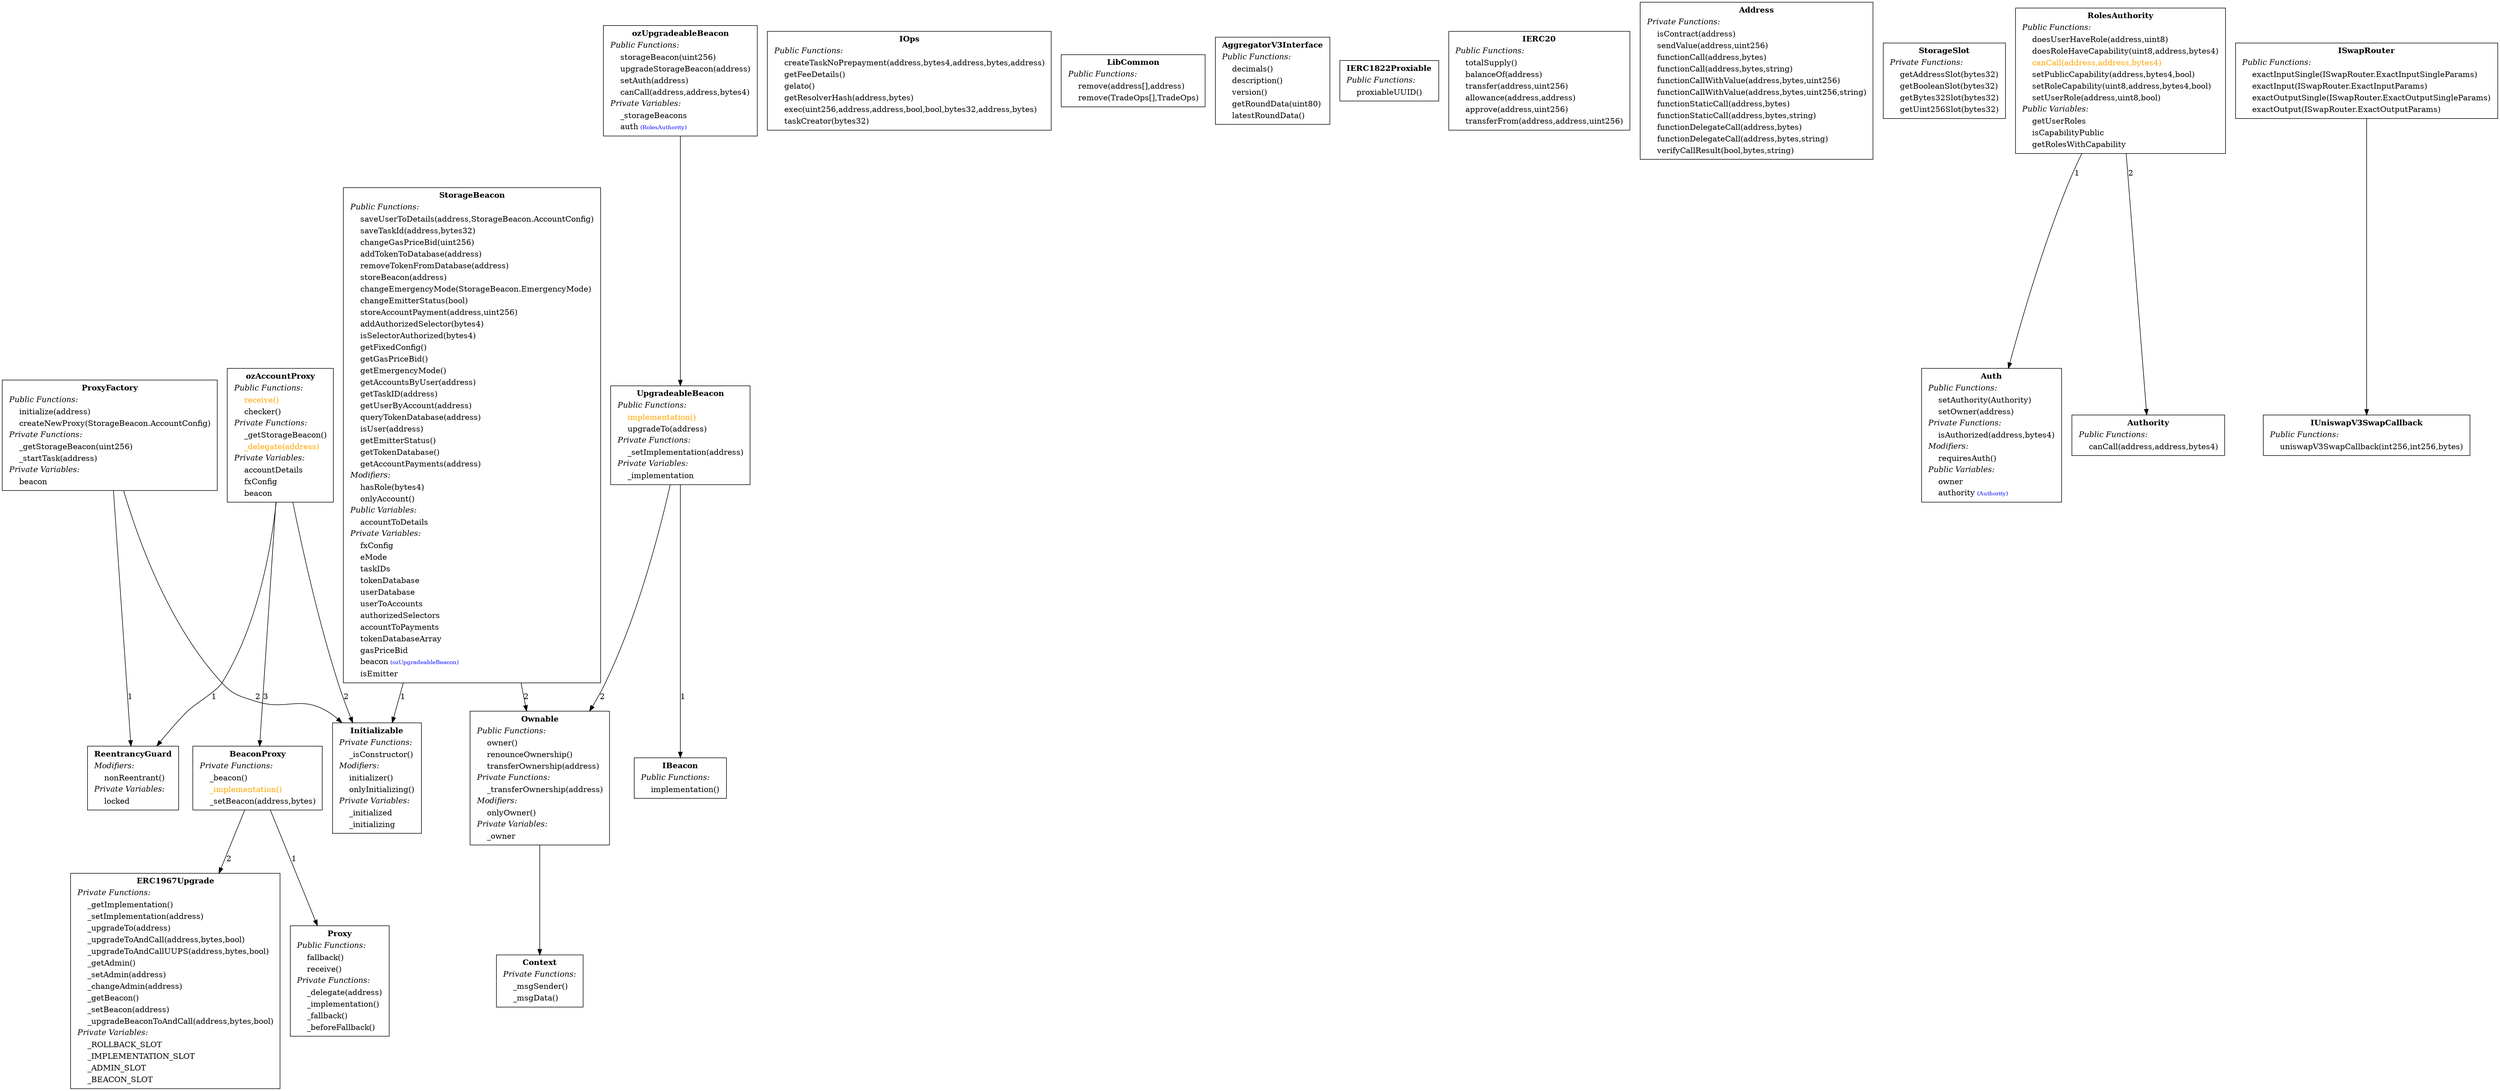 digraph "" {
ProxyFactory -> ReentrancyGuard [ label="1" ];
ProxyFactory -> Initializable [ label="2" ];
ProxyFactory[shape="box"label=< <TABLE border="0"><TR><TD align="center"><B>ProxyFactory</B></TD></TR><TR><TD align="left"><I>Public Functions:</I></TD></TR><TR><TD align="left">    initialize(address)</TD></TR><TR><TD align="left">    createNewProxy(StorageBeacon.AccountConfig)</TD></TR><TR><TD align="left"><I>Private Functions:</I></TD></TR><TR><TD align="left">    _getStorageBeacon(uint256)</TD></TR><TR><TD align="left">    _startTask(address)</TD></TR><TR><TD align="left"><I>Private Variables:</I></TD></TR><TR><TD align="left">    beacon</TD></TR></TABLE> >];

StorageBeacon -> Initializable [ label="1" ];
StorageBeacon -> Ownable [ label="2" ];
StorageBeacon[shape="box"label=< <TABLE border="0"><TR><TD align="center"><B>StorageBeacon</B></TD></TR><TR><TD align="left"><I>Public Functions:</I></TD></TR><TR><TD align="left">    saveUserToDetails(address,StorageBeacon.AccountConfig)</TD></TR><TR><TD align="left">    saveTaskId(address,bytes32)</TD></TR><TR><TD align="left">    changeGasPriceBid(uint256)</TD></TR><TR><TD align="left">    addTokenToDatabase(address)</TD></TR><TR><TD align="left">    removeTokenFromDatabase(address)</TD></TR><TR><TD align="left">    storeBeacon(address)</TD></TR><TR><TD align="left">    changeEmergencyMode(StorageBeacon.EmergencyMode)</TD></TR><TR><TD align="left">    changeEmitterStatus(bool)</TD></TR><TR><TD align="left">    storeAccountPayment(address,uint256)</TD></TR><TR><TD align="left">    addAuthorizedSelector(bytes4)</TD></TR><TR><TD align="left">    isSelectorAuthorized(bytes4)</TD></TR><TR><TD align="left">    getFixedConfig()</TD></TR><TR><TD align="left">    getGasPriceBid()</TD></TR><TR><TD align="left">    getEmergencyMode()</TD></TR><TR><TD align="left">    getAccountsByUser(address)</TD></TR><TR><TD align="left">    getTaskID(address)</TD></TR><TR><TD align="left">    getUserByAccount(address)</TD></TR><TR><TD align="left">    queryTokenDatabase(address)</TD></TR><TR><TD align="left">    isUser(address)</TD></TR><TR><TD align="left">    getEmitterStatus()</TD></TR><TR><TD align="left">    getTokenDatabase()</TD></TR><TR><TD align="left">    getAccountPayments(address)</TD></TR><TR><TD align="left"><I>Modifiers:</I></TD></TR><TR><TD align="left">    hasRole(bytes4)</TD></TR><TR><TD align="left">    onlyAccount()</TD></TR><TR><TD align="left"><I>Public Variables:</I></TD></TR><TR><TD align="left">    accountToDetails</TD></TR><TR><TD align="left"><I>Private Variables:</I></TD></TR><TR><TD align="left">    fxConfig</TD></TR><TR><TD align="left">    eMode</TD></TR><TR><TD align="left">    taskIDs</TD></TR><TR><TD align="left">    tokenDatabase</TD></TR><TR><TD align="left">    userDatabase</TD></TR><TR><TD align="left">    userToAccounts</TD></TR><TR><TD align="left">    authorizedSelectors</TD></TR><TR><TD align="left">    accountToPayments</TD></TR><TR><TD align="left">    tokenDatabaseArray</TD></TR><TR><TD align="left">    gasPriceBid</TD></TR><TR><TD align="left">    beacon<font color="blue" POINT-SIZE="10"> (ozUpgradeableBeacon)</font></TD></TR><TR><TD align="left">    isEmitter</TD></TR></TABLE> >];

ozAccountProxy -> ReentrancyGuard [ label="1" ];
ozAccountProxy -> Initializable [ label="2" ];
ozAccountProxy -> BeaconProxy [ label="3" ];
ozAccountProxy[shape="box"label=< <TABLE border="0"><TR><TD align="center"><B>ozAccountProxy</B></TD></TR><TR><TD align="left"><I>Public Functions:</I></TD></TR><TR><TD align="left"><font color="#FFA500">    receive()</font></TD></TR><TR><TD align="left">    checker()</TD></TR><TR><TD align="left"><I>Private Functions:</I></TD></TR><TR><TD align="left">    _getStorageBeacon()</TD></TR><TR><TD align="left"><font color="#FFA500">    _delegate(address)</font></TD></TR><TR><TD align="left"><I>Private Variables:</I></TD></TR><TR><TD align="left">    accountDetails</TD></TR><TR><TD align="left">    fxConfig</TD></TR><TR><TD align="left">    beacon</TD></TR></TABLE> >];

ozUpgradeableBeacon -> UpgradeableBeacon;
ozUpgradeableBeacon[shape="box"label=< <TABLE border="0"><TR><TD align="center"><B>ozUpgradeableBeacon</B></TD></TR><TR><TD align="left"><I>Public Functions:</I></TD></TR><TR><TD align="left">    storageBeacon(uint256)</TD></TR><TR><TD align="left">    upgradeStorageBeacon(address)</TD></TR><TR><TD align="left">    setAuth(address)</TD></TR><TR><TD align="left">    canCall(address,address,bytes4)</TD></TR><TR><TD align="left"><I>Private Variables:</I></TD></TR><TR><TD align="left">    _storageBeacons</TD></TR><TR><TD align="left">    auth<font color="blue" POINT-SIZE="10"> (RolesAuthority)</font></TD></TR></TABLE> >];

IOps[shape="box"label=< <TABLE border="0"><TR><TD align="center"><B>IOps</B></TD></TR><TR><TD align="left"><I>Public Functions:</I></TD></TR><TR><TD align="left">    createTaskNoPrepayment(address,bytes4,address,bytes,address)</TD></TR><TR><TD align="left">    getFeeDetails()</TD></TR><TR><TD align="left">    gelato()</TD></TR><TR><TD align="left">    getResolverHash(address,bytes)</TD></TR><TR><TD align="left">    exec(uint256,address,address,bool,bool,bytes32,address,bytes)</TD></TR><TR><TD align="left">    taskCreator(bytes32)</TD></TR></TABLE> >];

LibCommon[shape="box"label=< <TABLE border="0"><TR><TD align="center"><B>LibCommon</B></TD></TR><TR><TD align="left"><I>Public Functions:</I></TD></TR><TR><TD align="left">    remove(address[],address)</TD></TR><TR><TD align="left">    remove(TradeOps[],TradeOps)</TD></TR></TABLE> >];

AggregatorV3Interface[shape="box"label=< <TABLE border="0"><TR><TD align="center"><B>AggregatorV3Interface</B></TD></TR><TR><TD align="left"><I>Public Functions:</I></TD></TR><TR><TD align="left">    decimals()</TD></TR><TR><TD align="left">    description()</TD></TR><TR><TD align="left">    version()</TD></TR><TR><TD align="left">    getRoundData(uint80)</TD></TR><TR><TD align="left">    latestRoundData()</TD></TR></TABLE> >];

Ownable -> Context;
Ownable[shape="box"label=< <TABLE border="0"><TR><TD align="center"><B>Ownable</B></TD></TR><TR><TD align="left"><I>Public Functions:</I></TD></TR><TR><TD align="left">    owner()</TD></TR><TR><TD align="left">    renounceOwnership()</TD></TR><TR><TD align="left">    transferOwnership(address)</TD></TR><TR><TD align="left"><I>Private Functions:</I></TD></TR><TR><TD align="left">    _transferOwnership(address)</TD></TR><TR><TD align="left"><I>Modifiers:</I></TD></TR><TR><TD align="left">    onlyOwner()</TD></TR><TR><TD align="left"><I>Private Variables:</I></TD></TR><TR><TD align="left">    _owner</TD></TR></TABLE> >];

IERC1822Proxiable[shape="box"label=< <TABLE border="0"><TR><TD align="center"><B>IERC1822Proxiable</B></TD></TR><TR><TD align="left"><I>Public Functions:</I></TD></TR><TR><TD align="left">    proxiableUUID()</TD></TR></TABLE> >];

ERC1967Upgrade[shape="box"label=< <TABLE border="0"><TR><TD align="center"><B>ERC1967Upgrade</B></TD></TR><TR><TD align="left"><I>Private Functions:</I></TD></TR><TR><TD align="left">    _getImplementation()</TD></TR><TR><TD align="left">    _setImplementation(address)</TD></TR><TR><TD align="left">    _upgradeTo(address)</TD></TR><TR><TD align="left">    _upgradeToAndCall(address,bytes,bool)</TD></TR><TR><TD align="left">    _upgradeToAndCallUUPS(address,bytes,bool)</TD></TR><TR><TD align="left">    _getAdmin()</TD></TR><TR><TD align="left">    _setAdmin(address)</TD></TR><TR><TD align="left">    _changeAdmin(address)</TD></TR><TR><TD align="left">    _getBeacon()</TD></TR><TR><TD align="left">    _setBeacon(address)</TD></TR><TR><TD align="left">    _upgradeBeaconToAndCall(address,bytes,bool)</TD></TR><TR><TD align="left"><I>Private Variables:</I></TD></TR><TR><TD align="left">    _ROLLBACK_SLOT</TD></TR><TR><TD align="left">    _IMPLEMENTATION_SLOT</TD></TR><TR><TD align="left">    _ADMIN_SLOT</TD></TR><TR><TD align="left">    _BEACON_SLOT</TD></TR></TABLE> >];

Proxy[shape="box"label=< <TABLE border="0"><TR><TD align="center"><B>Proxy</B></TD></TR><TR><TD align="left"><I>Public Functions:</I></TD></TR><TR><TD align="left">    fallback()</TD></TR><TR><TD align="left">    receive()</TD></TR><TR><TD align="left"><I>Private Functions:</I></TD></TR><TR><TD align="left">    _delegate(address)</TD></TR><TR><TD align="left">    _implementation()</TD></TR><TR><TD align="left">    _fallback()</TD></TR><TR><TD align="left">    _beforeFallback()</TD></TR></TABLE> >];

BeaconProxy -> Proxy [ label="1" ];
BeaconProxy -> ERC1967Upgrade [ label="2" ];
BeaconProxy[shape="box"label=< <TABLE border="0"><TR><TD align="center"><B>BeaconProxy</B></TD></TR><TR><TD align="left"><I>Private Functions:</I></TD></TR><TR><TD align="left">    _beacon()</TD></TR><TR><TD align="left"><font color="#FFA500">    _implementation()</font></TD></TR><TR><TD align="left">    _setBeacon(address,bytes)</TD></TR></TABLE> >];

IBeacon[shape="box"label=< <TABLE border="0"><TR><TD align="center"><B>IBeacon</B></TD></TR><TR><TD align="left"><I>Public Functions:</I></TD></TR><TR><TD align="left">    implementation()</TD></TR></TABLE> >];

UpgradeableBeacon -> IBeacon [ label="1" ];
UpgradeableBeacon -> Ownable [ label="2" ];
UpgradeableBeacon[shape="box"label=< <TABLE border="0"><TR><TD align="center"><B>UpgradeableBeacon</B></TD></TR><TR><TD align="left"><I>Public Functions:</I></TD></TR><TR><TD align="left"><font color="#FFA500">    implementation()</font></TD></TR><TR><TD align="left">    upgradeTo(address)</TD></TR><TR><TD align="left"><I>Private Functions:</I></TD></TR><TR><TD align="left">    _setImplementation(address)</TD></TR><TR><TD align="left"><I>Private Variables:</I></TD></TR><TR><TD align="left">    _implementation</TD></TR></TABLE> >];

Initializable[shape="box"label=< <TABLE border="0"><TR><TD align="center"><B>Initializable</B></TD></TR><TR><TD align="left"><I>Private Functions:</I></TD></TR><TR><TD align="left">    _isConstructor()</TD></TR><TR><TD align="left"><I>Modifiers:</I></TD></TR><TR><TD align="left">    initializer()</TD></TR><TR><TD align="left">    onlyInitializing()</TD></TR><TR><TD align="left"><I>Private Variables:</I></TD></TR><TR><TD align="left">    _initialized</TD></TR><TR><TD align="left">    _initializing</TD></TR></TABLE> >];

IERC20[shape="box"label=< <TABLE border="0"><TR><TD align="center"><B>IERC20</B></TD></TR><TR><TD align="left"><I>Public Functions:</I></TD></TR><TR><TD align="left">    totalSupply()</TD></TR><TR><TD align="left">    balanceOf(address)</TD></TR><TR><TD align="left">    transfer(address,uint256)</TD></TR><TR><TD align="left">    allowance(address,address)</TD></TR><TR><TD align="left">    approve(address,uint256)</TD></TR><TR><TD align="left">    transferFrom(address,address,uint256)</TD></TR></TABLE> >];

Address[shape="box"label=< <TABLE border="0"><TR><TD align="center"><B>Address</B></TD></TR><TR><TD align="left"><I>Private Functions:</I></TD></TR><TR><TD align="left">    isContract(address)</TD></TR><TR><TD align="left">    sendValue(address,uint256)</TD></TR><TR><TD align="left">    functionCall(address,bytes)</TD></TR><TR><TD align="left">    functionCall(address,bytes,string)</TD></TR><TR><TD align="left">    functionCallWithValue(address,bytes,uint256)</TD></TR><TR><TD align="left">    functionCallWithValue(address,bytes,uint256,string)</TD></TR><TR><TD align="left">    functionStaticCall(address,bytes)</TD></TR><TR><TD align="left">    functionStaticCall(address,bytes,string)</TD></TR><TR><TD align="left">    functionDelegateCall(address,bytes)</TD></TR><TR><TD align="left">    functionDelegateCall(address,bytes,string)</TD></TR><TR><TD align="left">    verifyCallResult(bool,bytes,string)</TD></TR></TABLE> >];

Context[shape="box"label=< <TABLE border="0"><TR><TD align="center"><B>Context</B></TD></TR><TR><TD align="left"><I>Private Functions:</I></TD></TR><TR><TD align="left">    _msgSender()</TD></TR><TR><TD align="left">    _msgData()</TD></TR></TABLE> >];

StorageSlot[shape="box"label=< <TABLE border="0"><TR><TD align="center"><B>StorageSlot</B></TD></TR><TR><TD align="left"><I>Private Functions:</I></TD></TR><TR><TD align="left">    getAddressSlot(bytes32)</TD></TR><TR><TD align="left">    getBooleanSlot(bytes32)</TD></TR><TR><TD align="left">    getBytes32Slot(bytes32)</TD></TR><TR><TD align="left">    getUint256Slot(bytes32)</TD></TR></TABLE> >];

Auth[shape="box"label=< <TABLE border="0"><TR><TD align="center"><B>Auth</B></TD></TR><TR><TD align="left"><I>Public Functions:</I></TD></TR><TR><TD align="left">    setAuthority(Authority)</TD></TR><TR><TD align="left">    setOwner(address)</TD></TR><TR><TD align="left"><I>Private Functions:</I></TD></TR><TR><TD align="left">    isAuthorized(address,bytes4)</TD></TR><TR><TD align="left"><I>Modifiers:</I></TD></TR><TR><TD align="left">    requiresAuth()</TD></TR><TR><TD align="left"><I>Public Variables:</I></TD></TR><TR><TD align="left">    owner</TD></TR><TR><TD align="left">    authority<font color="blue" POINT-SIZE="10"> (Authority)</font></TD></TR></TABLE> >];

Authority[shape="box"label=< <TABLE border="0"><TR><TD align="center"><B>Authority</B></TD></TR><TR><TD align="left"><I>Public Functions:</I></TD></TR><TR><TD align="left">    canCall(address,address,bytes4)</TD></TR></TABLE> >];

RolesAuthority -> Auth [ label="1" ];
RolesAuthority -> Authority [ label="2" ];
RolesAuthority[shape="box"label=< <TABLE border="0"><TR><TD align="center"><B>RolesAuthority</B></TD></TR><TR><TD align="left"><I>Public Functions:</I></TD></TR><TR><TD align="left">    doesUserHaveRole(address,uint8)</TD></TR><TR><TD align="left">    doesRoleHaveCapability(uint8,address,bytes4)</TD></TR><TR><TD align="left"><font color="#FFA500">    canCall(address,address,bytes4)</font></TD></TR><TR><TD align="left">    setPublicCapability(address,bytes4,bool)</TD></TR><TR><TD align="left">    setRoleCapability(uint8,address,bytes4,bool)</TD></TR><TR><TD align="left">    setUserRole(address,uint8,bool)</TD></TR><TR><TD align="left"><I>Public Variables:</I></TD></TR><TR><TD align="left">    getUserRoles</TD></TR><TR><TD align="left">    isCapabilityPublic</TD></TR><TR><TD align="left">    getRolesWithCapability</TD></TR></TABLE> >];

ReentrancyGuard[shape="box"label=< <TABLE border="0"><TR><TD align="center"><B>ReentrancyGuard</B></TD></TR><TR><TD align="left"><I>Modifiers:</I></TD></TR><TR><TD align="left">    nonReentrant()</TD></TR><TR><TD align="left"><I>Private Variables:</I></TD></TR><TR><TD align="left">    locked</TD></TR></TABLE> >];

IUniswapV3SwapCallback[shape="box"label=< <TABLE border="0"><TR><TD align="center"><B>IUniswapV3SwapCallback</B></TD></TR><TR><TD align="left"><I>Public Functions:</I></TD></TR><TR><TD align="left">    uniswapV3SwapCallback(int256,int256,bytes)</TD></TR></TABLE> >];

ISwapRouter -> IUniswapV3SwapCallback;
ISwapRouter[shape="box"label=< <TABLE border="0"><TR><TD align="center"><B>ISwapRouter</B></TD></TR><TR><TD align="left"><I>Public Functions:</I></TD></TR><TR><TD align="left">    exactInputSingle(ISwapRouter.ExactInputSingleParams)</TD></TR><TR><TD align="left">    exactInput(ISwapRouter.ExactInputParams)</TD></TR><TR><TD align="left">    exactOutputSingle(ISwapRouter.ExactOutputSingleParams)</TD></TR><TR><TD align="left">    exactOutput(ISwapRouter.ExactOutputParams)</TD></TR></TABLE> >];

}